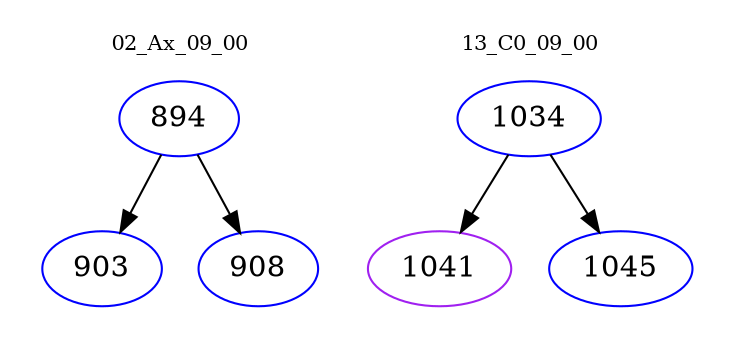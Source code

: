 digraph{
subgraph cluster_0 {
color = white
label = "02_Ax_09_00";
fontsize=10;
T0_894 [label="894", color="blue"]
T0_894 -> T0_903 [color="black"]
T0_903 [label="903", color="blue"]
T0_894 -> T0_908 [color="black"]
T0_908 [label="908", color="blue"]
}
subgraph cluster_1 {
color = white
label = "13_C0_09_00";
fontsize=10;
T1_1034 [label="1034", color="blue"]
T1_1034 -> T1_1041 [color="black"]
T1_1041 [label="1041", color="purple"]
T1_1034 -> T1_1045 [color="black"]
T1_1045 [label="1045", color="blue"]
}
}

